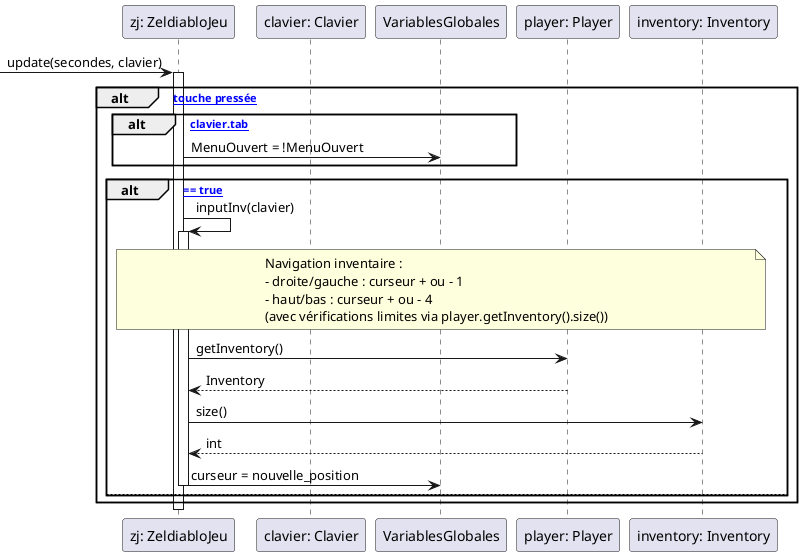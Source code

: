 @startuml

participant "zj: ZeldiabloJeu" as ZJ
participant "clavier: Clavier" as Clavier
participant "VariablesGlobales" as VG
participant "player: Player" as Player
participant "inventory: Inventory" as Inventory

-> ZJ : update(secondes, clavier)
activate ZJ

alt [. touche pressée]
    
    alt [clavier.tab]
        ZJ -> VG : MenuOuvert = !MenuOuvert
    end
    
    alt [MenuOuvert == true]
        ZJ -> ZJ : inputInv(clavier)
        activate ZJ
        
        note over ZJ, Inventory : Navigation inventaire :\n- droite/gauche : curseur + ou - 1\n- haut/bas : curseur + ou - 4\n(avec vérifications limites via player.getInventory().size())
        
        ZJ -> Player : getInventory()
        Player --> ZJ : Inventory
        
        ZJ -> Inventory : size()
        Inventory --> ZJ : int
        
        ZJ -> VG : curseur = nouvelle_position
        
        deactivate ZJ
    else
        note right : inputLaby(clavier) appelé
    end
    
end

deactivate ZJ

@enduml
